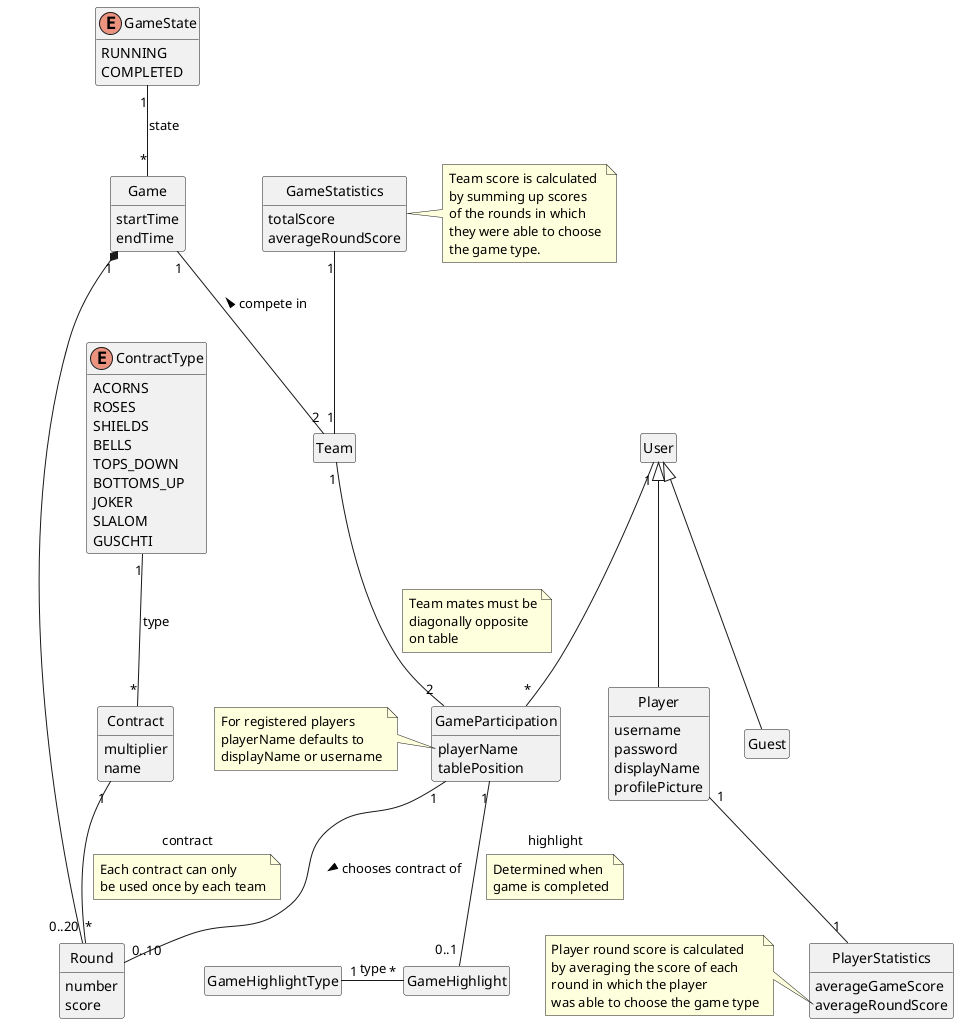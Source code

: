 @startuml domain model

hide class circle
hide empty methods
hide empty fields

class User {
}

class Game {
    startTime
    endTime
}

class GameStatistics {
    totalScore
    averageRoundScore
}

note right
    Team score is calculated
    by summing up scores
    of the rounds in which
    they were able to choose
    the game type.
end note

class Player {
    username
    password
    displayName
    profilePicture
}

class PlayerStatistics {
    averageGameScore
    averageRoundScore
}

note left of PlayerStatistics::averageRoundScore
    Player round score is calculated
    by averaging the score of each
    round in which the player
    was able to choose the game type
end note

class GameParticipation {
    playerName
    tablePosition
}

note left of GameParticipation::playerName
    For registered players
    playerName defaults to
    displayName or username
end note

class Round {
    number
    score
}

class Contract {
    multiplier
    name
}

class Team {
}

class GameHighlight {
}

class GameHighlightType {
}

enum GameState {
    RUNNING
    COMPLETED
}

enum ContractType {
    ACORNS
    ROSES
    SHIELDS
    BELLS
    TOPS_DOWN
    BOTTOMS_UP
    JOKER
    SLALOM
    GUSCHTI
}

User <|-- Player
User <|-- Guest
User "1" -- "*" GameParticipation
Team "1" -- "2" GameParticipation
note on link
    Team mates must be
    diagonally opposite
    on table
end note

Game "1" --  "2" Team  : compete in <
Game "1" *-- "0..20" Round
GameState "1" -- "*" Game  : state
Contract "1" -- "*" Round  : contract
note on link
    Each contract can only
    be used once by each team
end note
ContractType "1" -- "*" Contract : type

GameParticipation "1" -- "0..10" Round : chooses contract of >

GameParticipation "1" -- "0..1" GameHighlight : highlight
note on link
    Determined when
    game is completed
end note
GameHighlightType "1" --r "*" GameHighlight  : type

Team "1" --u  "1" GameStatistics
Player "1" -- "1"PlayerStatistics

@enduml

